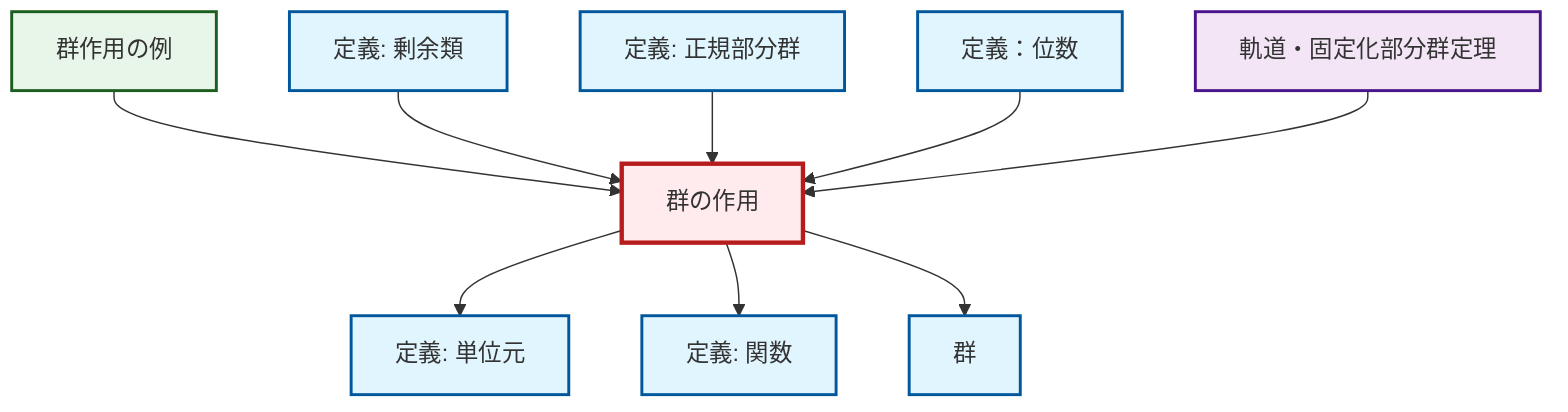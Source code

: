 graph TD
    classDef definition fill:#e1f5fe,stroke:#01579b,stroke-width:2px
    classDef theorem fill:#f3e5f5,stroke:#4a148c,stroke-width:2px
    classDef axiom fill:#fff3e0,stroke:#e65100,stroke-width:2px
    classDef example fill:#e8f5e9,stroke:#1b5e20,stroke-width:2px
    classDef current fill:#ffebee,stroke:#b71c1c,stroke-width:3px
    def-group["群"]:::definition
    def-coset["定義: 剰余類"]:::definition
    def-identity-element["定義: 単位元"]:::definition
    thm-orbit-stabilizer["軌道・固定化部分群定理"]:::theorem
    def-normal-subgroup["定義: 正規部分群"]:::definition
    def-order["定義：位数"]:::definition
    ex-group-action-examples["群作用の例"]:::example
    def-group-action["群の作用"]:::definition
    def-function["定義: 関数"]:::definition
    ex-group-action-examples --> def-group-action
    def-coset --> def-group-action
    def-group-action --> def-identity-element
    def-group-action --> def-function
    def-normal-subgroup --> def-group-action
    def-order --> def-group-action
    thm-orbit-stabilizer --> def-group-action
    def-group-action --> def-group
    class def-group-action current